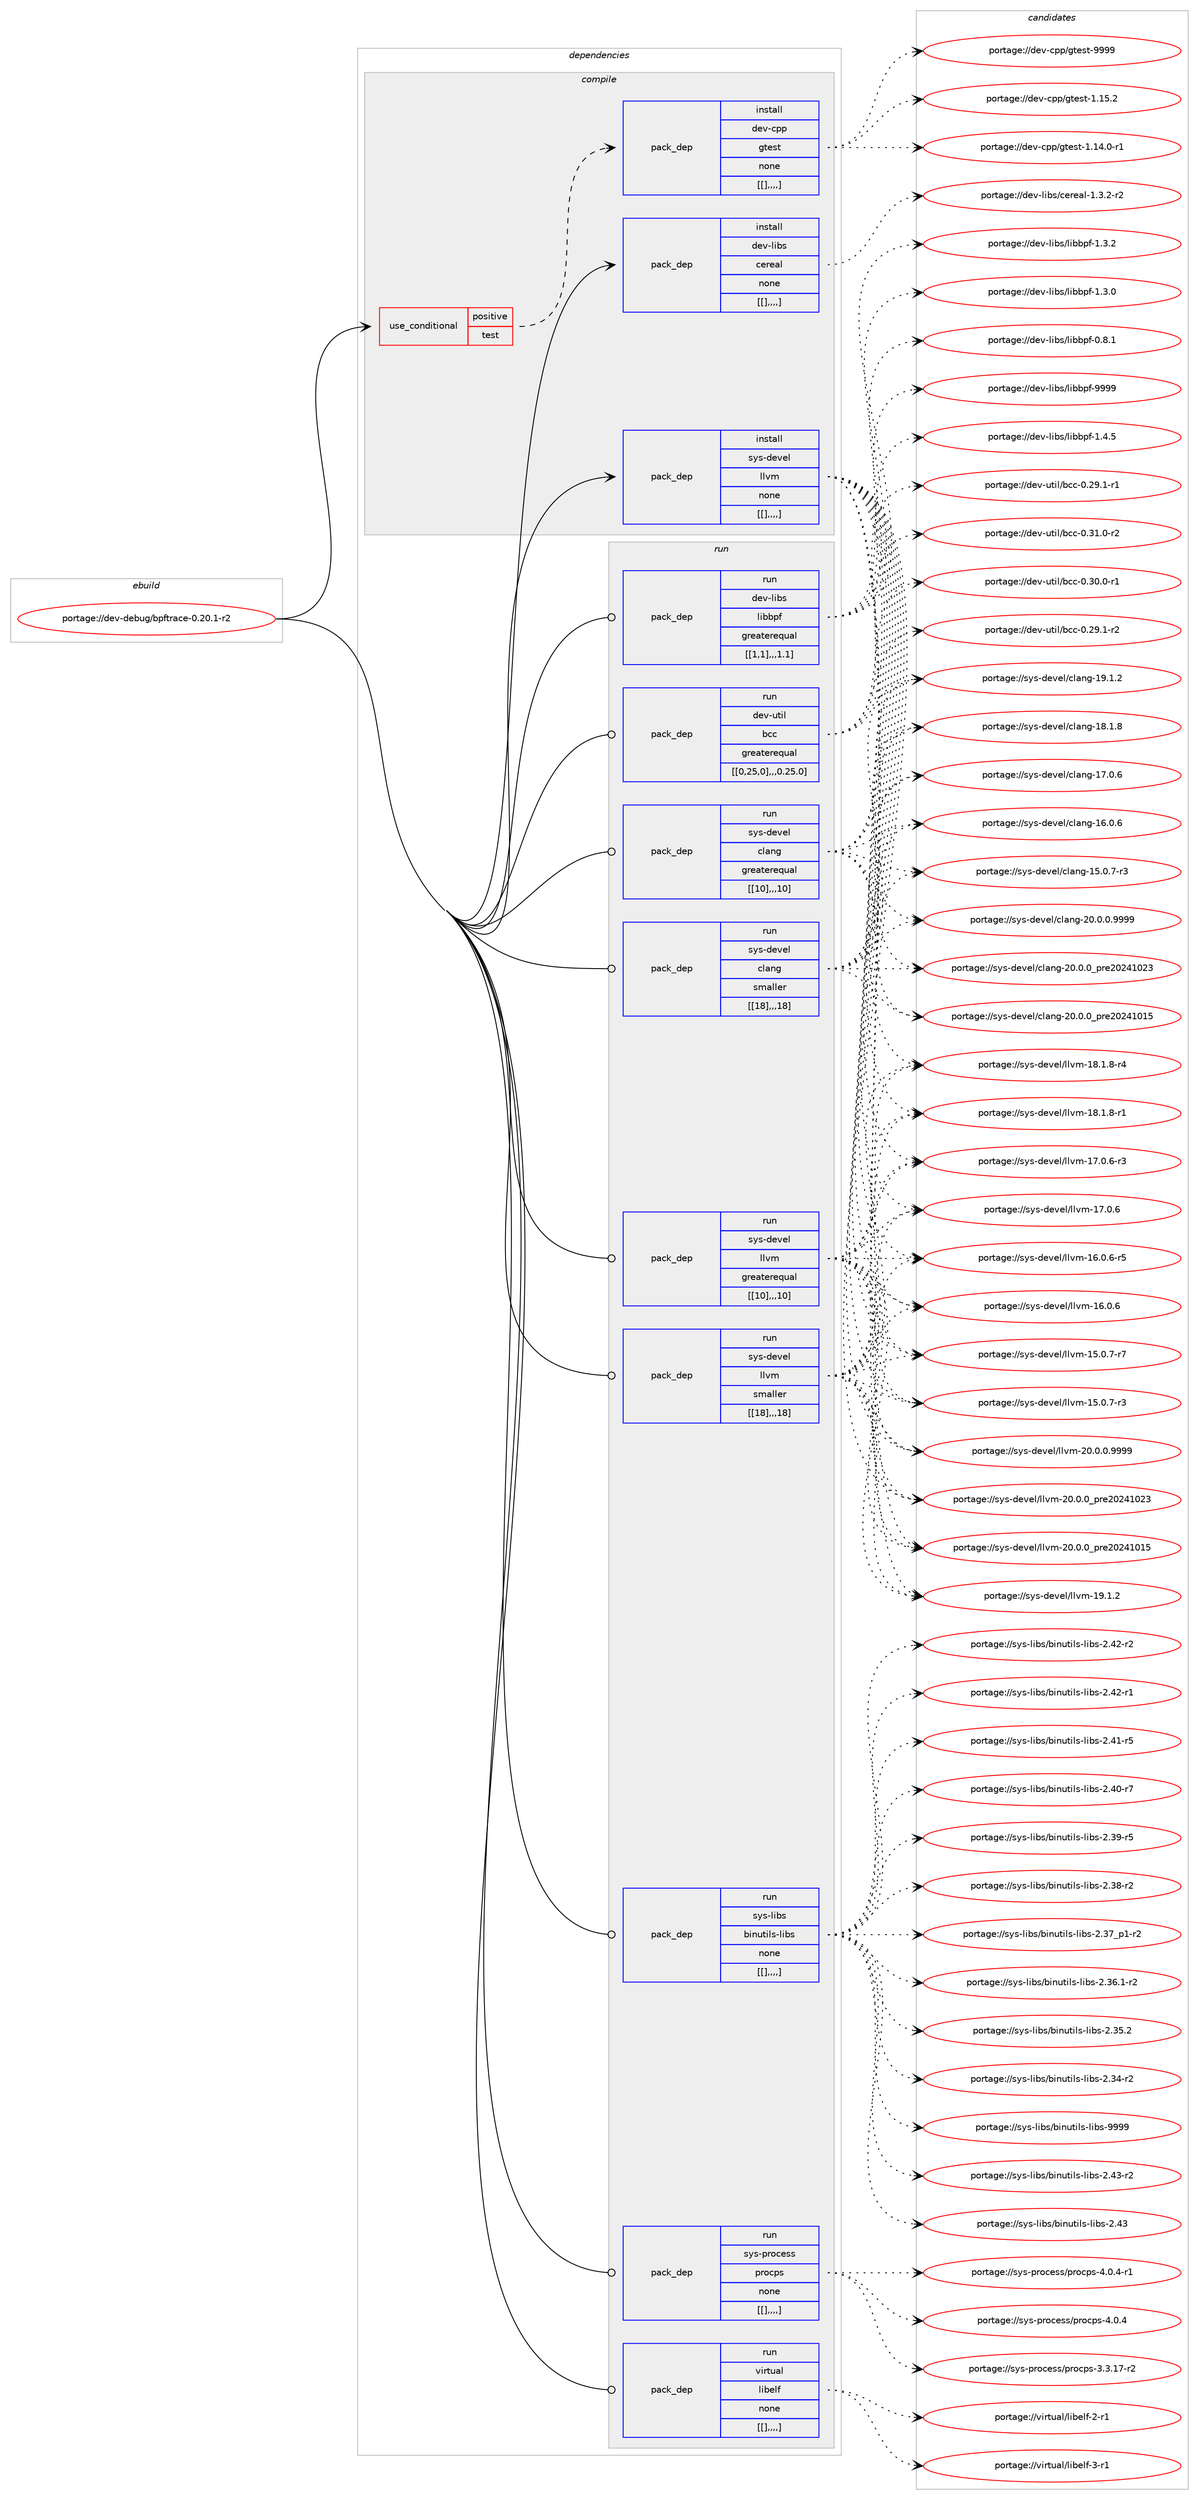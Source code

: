 digraph prolog {

# *************
# Graph options
# *************

newrank=true;
concentrate=true;
compound=true;
graph [rankdir=LR,fontname=Helvetica,fontsize=10,ranksep=1.5];#, ranksep=2.5, nodesep=0.2];
edge  [arrowhead=vee];
node  [fontname=Helvetica,fontsize=10];

# **********
# The ebuild
# **********

subgraph cluster_leftcol {
color=gray;
label=<<i>ebuild</i>>;
id [label="portage://dev-debug/bpftrace-0.20.1-r2", color=red, width=4, href="../dev-debug/bpftrace-0.20.1-r2.svg"];
}

# ****************
# The dependencies
# ****************

subgraph cluster_midcol {
color=gray;
label=<<i>dependencies</i>>;
subgraph cluster_compile {
fillcolor="#eeeeee";
style=filled;
label=<<i>compile</i>>;
subgraph cond20121 {
dependency73992 [label=<<TABLE BORDER="0" CELLBORDER="1" CELLSPACING="0" CELLPADDING="4"><TR><TD ROWSPAN="3" CELLPADDING="10">use_conditional</TD></TR><TR><TD>positive</TD></TR><TR><TD>test</TD></TR></TABLE>>, shape=none, color=red];
subgraph pack52852 {
dependency74008 [label=<<TABLE BORDER="0" CELLBORDER="1" CELLSPACING="0" CELLPADDING="4" WIDTH="220"><TR><TD ROWSPAN="6" CELLPADDING="30">pack_dep</TD></TR><TR><TD WIDTH="110">install</TD></TR><TR><TD>dev-cpp</TD></TR><TR><TD>gtest</TD></TR><TR><TD>none</TD></TR><TR><TD>[[],,,,]</TD></TR></TABLE>>, shape=none, color=blue];
}
dependency73992:e -> dependency74008:w [weight=20,style="dashed",arrowhead="vee"];
}
id:e -> dependency73992:w [weight=20,style="solid",arrowhead="vee"];
subgraph pack52876 {
dependency74030 [label=<<TABLE BORDER="0" CELLBORDER="1" CELLSPACING="0" CELLPADDING="4" WIDTH="220"><TR><TD ROWSPAN="6" CELLPADDING="30">pack_dep</TD></TR><TR><TD WIDTH="110">install</TD></TR><TR><TD>dev-libs</TD></TR><TR><TD>cereal</TD></TR><TR><TD>none</TD></TR><TR><TD>[[],,,,]</TD></TR></TABLE>>, shape=none, color=blue];
}
id:e -> dependency74030:w [weight=20,style="solid",arrowhead="vee"];
subgraph pack52931 {
dependency74123 [label=<<TABLE BORDER="0" CELLBORDER="1" CELLSPACING="0" CELLPADDING="4" WIDTH="220"><TR><TD ROWSPAN="6" CELLPADDING="30">pack_dep</TD></TR><TR><TD WIDTH="110">install</TD></TR><TR><TD>sys-devel</TD></TR><TR><TD>llvm</TD></TR><TR><TD>none</TD></TR><TR><TD>[[],,,,]</TD></TR></TABLE>>, shape=none, color=blue];
}
id:e -> dependency74123:w [weight=20,style="solid",arrowhead="vee"];
}
subgraph cluster_compileandrun {
fillcolor="#eeeeee";
style=filled;
label=<<i>compile and run</i>>;
}
subgraph cluster_run {
fillcolor="#eeeeee";
style=filled;
label=<<i>run</i>>;
subgraph pack52945 {
dependency74144 [label=<<TABLE BORDER="0" CELLBORDER="1" CELLSPACING="0" CELLPADDING="4" WIDTH="220"><TR><TD ROWSPAN="6" CELLPADDING="30">pack_dep</TD></TR><TR><TD WIDTH="110">run</TD></TR><TR><TD>dev-libs</TD></TR><TR><TD>libbpf</TD></TR><TR><TD>greaterequal</TD></TR><TR><TD>[[1,1],,,1.1]</TD></TR></TABLE>>, shape=none, color=blue];
}
id:e -> dependency74144:w [weight=20,style="solid",arrowhead="odot"];
subgraph pack52956 {
dependency74218 [label=<<TABLE BORDER="0" CELLBORDER="1" CELLSPACING="0" CELLPADDING="4" WIDTH="220"><TR><TD ROWSPAN="6" CELLPADDING="30">pack_dep</TD></TR><TR><TD WIDTH="110">run</TD></TR><TR><TD>dev-util</TD></TR><TR><TD>bcc</TD></TR><TR><TD>greaterequal</TD></TR><TR><TD>[[0,25,0],,,0.25.0]</TD></TR></TABLE>>, shape=none, color=blue];
}
id:e -> dependency74218:w [weight=20,style="solid",arrowhead="odot"];
subgraph pack53002 {
dependency74238 [label=<<TABLE BORDER="0" CELLBORDER="1" CELLSPACING="0" CELLPADDING="4" WIDTH="220"><TR><TD ROWSPAN="6" CELLPADDING="30">pack_dep</TD></TR><TR><TD WIDTH="110">run</TD></TR><TR><TD>sys-devel</TD></TR><TR><TD>clang</TD></TR><TR><TD>greaterequal</TD></TR><TR><TD>[[10],,,10]</TD></TR></TABLE>>, shape=none, color=blue];
}
id:e -> dependency74238:w [weight=20,style="solid",arrowhead="odot"];
subgraph pack53045 {
dependency74286 [label=<<TABLE BORDER="0" CELLBORDER="1" CELLSPACING="0" CELLPADDING="4" WIDTH="220"><TR><TD ROWSPAN="6" CELLPADDING="30">pack_dep</TD></TR><TR><TD WIDTH="110">run</TD></TR><TR><TD>sys-devel</TD></TR><TR><TD>clang</TD></TR><TR><TD>smaller</TD></TR><TR><TD>[[18],,,18]</TD></TR></TABLE>>, shape=none, color=blue];
}
id:e -> dependency74286:w [weight=20,style="solid",arrowhead="odot"];
subgraph pack53056 {
dependency74316 [label=<<TABLE BORDER="0" CELLBORDER="1" CELLSPACING="0" CELLPADDING="4" WIDTH="220"><TR><TD ROWSPAN="6" CELLPADDING="30">pack_dep</TD></TR><TR><TD WIDTH="110">run</TD></TR><TR><TD>sys-devel</TD></TR><TR><TD>llvm</TD></TR><TR><TD>greaterequal</TD></TR><TR><TD>[[10],,,10]</TD></TR></TABLE>>, shape=none, color=blue];
}
id:e -> dependency74316:w [weight=20,style="solid",arrowhead="odot"];
subgraph pack53079 {
dependency74357 [label=<<TABLE BORDER="0" CELLBORDER="1" CELLSPACING="0" CELLPADDING="4" WIDTH="220"><TR><TD ROWSPAN="6" CELLPADDING="30">pack_dep</TD></TR><TR><TD WIDTH="110">run</TD></TR><TR><TD>sys-devel</TD></TR><TR><TD>llvm</TD></TR><TR><TD>smaller</TD></TR><TR><TD>[[18],,,18]</TD></TR></TABLE>>, shape=none, color=blue];
}
id:e -> dependency74357:w [weight=20,style="solid",arrowhead="odot"];
subgraph pack53101 {
dependency74364 [label=<<TABLE BORDER="0" CELLBORDER="1" CELLSPACING="0" CELLPADDING="4" WIDTH="220"><TR><TD ROWSPAN="6" CELLPADDING="30">pack_dep</TD></TR><TR><TD WIDTH="110">run</TD></TR><TR><TD>sys-libs</TD></TR><TR><TD>binutils-libs</TD></TR><TR><TD>none</TD></TR><TR><TD>[[],,,,]</TD></TR></TABLE>>, shape=none, color=blue];
}
id:e -> dependency74364:w [weight=20,style="solid",arrowhead="odot"];
subgraph pack53103 {
dependency74402 [label=<<TABLE BORDER="0" CELLBORDER="1" CELLSPACING="0" CELLPADDING="4" WIDTH="220"><TR><TD ROWSPAN="6" CELLPADDING="30">pack_dep</TD></TR><TR><TD WIDTH="110">run</TD></TR><TR><TD>sys-process</TD></TR><TR><TD>procps</TD></TR><TR><TD>none</TD></TR><TR><TD>[[],,,,]</TD></TR></TABLE>>, shape=none, color=blue];
}
id:e -> dependency74402:w [weight=20,style="solid",arrowhead="odot"];
subgraph pack53135 {
dependency74475 [label=<<TABLE BORDER="0" CELLBORDER="1" CELLSPACING="0" CELLPADDING="4" WIDTH="220"><TR><TD ROWSPAN="6" CELLPADDING="30">pack_dep</TD></TR><TR><TD WIDTH="110">run</TD></TR><TR><TD>virtual</TD></TR><TR><TD>libelf</TD></TR><TR><TD>none</TD></TR><TR><TD>[[],,,,]</TD></TR></TABLE>>, shape=none, color=blue];
}
id:e -> dependency74475:w [weight=20,style="solid",arrowhead="odot"];
}
}

# **************
# The candidates
# **************

subgraph cluster_choices {
rank=same;
color=gray;
label=<<i>candidates</i>>;

subgraph choice52036 {
color=black;
nodesep=1;
choice1001011184599112112471031161011151164557575757 [label="portage://dev-cpp/gtest-9999", color=red, width=4,href="../dev-cpp/gtest-9999.svg"];
choice10010111845991121124710311610111511645494649534650 [label="portage://dev-cpp/gtest-1.15.2", color=red, width=4,href="../dev-cpp/gtest-1.15.2.svg"];
choice100101118459911211247103116101115116454946495246484511449 [label="portage://dev-cpp/gtest-1.14.0-r1", color=red, width=4,href="../dev-cpp/gtest-1.14.0-r1.svg"];
dependency74008:e -> choice1001011184599112112471031161011151164557575757:w [style=dotted,weight="100"];
dependency74008:e -> choice10010111845991121124710311610111511645494649534650:w [style=dotted,weight="100"];
dependency74008:e -> choice100101118459911211247103116101115116454946495246484511449:w [style=dotted,weight="100"];
}
subgraph choice52050 {
color=black;
nodesep=1;
choice10010111845108105981154799101114101971084549465146504511450 [label="portage://dev-libs/cereal-1.3.2-r2", color=red, width=4,href="../dev-libs/cereal-1.3.2-r2.svg"];
dependency74030:e -> choice10010111845108105981154799101114101971084549465146504511450:w [style=dotted,weight="100"];
}
subgraph choice52069 {
color=black;
nodesep=1;
choice1151211154510010111810110847108108118109455048464846484657575757 [label="portage://sys-devel/llvm-20.0.0.9999", color=red, width=4,href="../sys-devel/llvm-20.0.0.9999.svg"];
choice115121115451001011181011084710810811810945504846484648951121141015048505249485051 [label="portage://sys-devel/llvm-20.0.0_pre20241023", color=red, width=4,href="../sys-devel/llvm-20.0.0_pre20241023.svg"];
choice115121115451001011181011084710810811810945504846484648951121141015048505249484953 [label="portage://sys-devel/llvm-20.0.0_pre20241015", color=red, width=4,href="../sys-devel/llvm-20.0.0_pre20241015.svg"];
choice115121115451001011181011084710810811810945495746494650 [label="portage://sys-devel/llvm-19.1.2", color=red, width=4,href="../sys-devel/llvm-19.1.2.svg"];
choice1151211154510010111810110847108108118109454956464946564511452 [label="portage://sys-devel/llvm-18.1.8-r4", color=red, width=4,href="../sys-devel/llvm-18.1.8-r4.svg"];
choice1151211154510010111810110847108108118109454956464946564511449 [label="portage://sys-devel/llvm-18.1.8-r1", color=red, width=4,href="../sys-devel/llvm-18.1.8-r1.svg"];
choice1151211154510010111810110847108108118109454955464846544511451 [label="portage://sys-devel/llvm-17.0.6-r3", color=red, width=4,href="../sys-devel/llvm-17.0.6-r3.svg"];
choice115121115451001011181011084710810811810945495546484654 [label="portage://sys-devel/llvm-17.0.6", color=red, width=4,href="../sys-devel/llvm-17.0.6.svg"];
choice1151211154510010111810110847108108118109454954464846544511453 [label="portage://sys-devel/llvm-16.0.6-r5", color=red, width=4,href="../sys-devel/llvm-16.0.6-r5.svg"];
choice115121115451001011181011084710810811810945495446484654 [label="portage://sys-devel/llvm-16.0.6", color=red, width=4,href="../sys-devel/llvm-16.0.6.svg"];
choice1151211154510010111810110847108108118109454953464846554511455 [label="portage://sys-devel/llvm-15.0.7-r7", color=red, width=4,href="../sys-devel/llvm-15.0.7-r7.svg"];
choice1151211154510010111810110847108108118109454953464846554511451 [label="portage://sys-devel/llvm-15.0.7-r3", color=red, width=4,href="../sys-devel/llvm-15.0.7-r3.svg"];
dependency74123:e -> choice1151211154510010111810110847108108118109455048464846484657575757:w [style=dotted,weight="100"];
dependency74123:e -> choice115121115451001011181011084710810811810945504846484648951121141015048505249485051:w [style=dotted,weight="100"];
dependency74123:e -> choice115121115451001011181011084710810811810945504846484648951121141015048505249484953:w [style=dotted,weight="100"];
dependency74123:e -> choice115121115451001011181011084710810811810945495746494650:w [style=dotted,weight="100"];
dependency74123:e -> choice1151211154510010111810110847108108118109454956464946564511452:w [style=dotted,weight="100"];
dependency74123:e -> choice1151211154510010111810110847108108118109454956464946564511449:w [style=dotted,weight="100"];
dependency74123:e -> choice1151211154510010111810110847108108118109454955464846544511451:w [style=dotted,weight="100"];
dependency74123:e -> choice115121115451001011181011084710810811810945495546484654:w [style=dotted,weight="100"];
dependency74123:e -> choice1151211154510010111810110847108108118109454954464846544511453:w [style=dotted,weight="100"];
dependency74123:e -> choice115121115451001011181011084710810811810945495446484654:w [style=dotted,weight="100"];
dependency74123:e -> choice1151211154510010111810110847108108118109454953464846554511455:w [style=dotted,weight="100"];
dependency74123:e -> choice1151211154510010111810110847108108118109454953464846554511451:w [style=dotted,weight="100"];
}
subgraph choice52079 {
color=black;
nodesep=1;
choice10010111845108105981154710810598981121024557575757 [label="portage://dev-libs/libbpf-9999", color=red, width=4,href="../dev-libs/libbpf-9999.svg"];
choice1001011184510810598115471081059898112102454946524653 [label="portage://dev-libs/libbpf-1.4.5", color=red, width=4,href="../dev-libs/libbpf-1.4.5.svg"];
choice1001011184510810598115471081059898112102454946514650 [label="portage://dev-libs/libbpf-1.3.2", color=red, width=4,href="../dev-libs/libbpf-1.3.2.svg"];
choice1001011184510810598115471081059898112102454946514648 [label="portage://dev-libs/libbpf-1.3.0", color=red, width=4,href="../dev-libs/libbpf-1.3.0.svg"];
choice1001011184510810598115471081059898112102454846564649 [label="portage://dev-libs/libbpf-0.8.1", color=red, width=4,href="../dev-libs/libbpf-0.8.1.svg"];
dependency74144:e -> choice10010111845108105981154710810598981121024557575757:w [style=dotted,weight="100"];
dependency74144:e -> choice1001011184510810598115471081059898112102454946524653:w [style=dotted,weight="100"];
dependency74144:e -> choice1001011184510810598115471081059898112102454946514650:w [style=dotted,weight="100"];
dependency74144:e -> choice1001011184510810598115471081059898112102454946514648:w [style=dotted,weight="100"];
dependency74144:e -> choice1001011184510810598115471081059898112102454846564649:w [style=dotted,weight="100"];
}
subgraph choice52089 {
color=black;
nodesep=1;
choice1001011184511711610510847989999454846514946484511450 [label="portage://dev-util/bcc-0.31.0-r2", color=red, width=4,href="../dev-util/bcc-0.31.0-r2.svg"];
choice1001011184511711610510847989999454846514846484511449 [label="portage://dev-util/bcc-0.30.0-r1", color=red, width=4,href="../dev-util/bcc-0.30.0-r1.svg"];
choice1001011184511711610510847989999454846505746494511450 [label="portage://dev-util/bcc-0.29.1-r2", color=red, width=4,href="../dev-util/bcc-0.29.1-r2.svg"];
choice1001011184511711610510847989999454846505746494511449 [label="portage://dev-util/bcc-0.29.1-r1", color=red, width=4,href="../dev-util/bcc-0.29.1-r1.svg"];
dependency74218:e -> choice1001011184511711610510847989999454846514946484511450:w [style=dotted,weight="100"];
dependency74218:e -> choice1001011184511711610510847989999454846514846484511449:w [style=dotted,weight="100"];
dependency74218:e -> choice1001011184511711610510847989999454846505746494511450:w [style=dotted,weight="100"];
dependency74218:e -> choice1001011184511711610510847989999454846505746494511449:w [style=dotted,weight="100"];
}
subgraph choice52100 {
color=black;
nodesep=1;
choice11512111545100101118101108479910897110103455048464846484657575757 [label="portage://sys-devel/clang-20.0.0.9999", color=red, width=4,href="../sys-devel/clang-20.0.0.9999.svg"];
choice1151211154510010111810110847991089711010345504846484648951121141015048505249485051 [label="portage://sys-devel/clang-20.0.0_pre20241023", color=red, width=4,href="../sys-devel/clang-20.0.0_pre20241023.svg"];
choice1151211154510010111810110847991089711010345504846484648951121141015048505249484953 [label="portage://sys-devel/clang-20.0.0_pre20241015", color=red, width=4,href="../sys-devel/clang-20.0.0_pre20241015.svg"];
choice1151211154510010111810110847991089711010345495746494650 [label="portage://sys-devel/clang-19.1.2", color=red, width=4,href="../sys-devel/clang-19.1.2.svg"];
choice1151211154510010111810110847991089711010345495646494656 [label="portage://sys-devel/clang-18.1.8", color=red, width=4,href="../sys-devel/clang-18.1.8.svg"];
choice1151211154510010111810110847991089711010345495546484654 [label="portage://sys-devel/clang-17.0.6", color=red, width=4,href="../sys-devel/clang-17.0.6.svg"];
choice1151211154510010111810110847991089711010345495446484654 [label="portage://sys-devel/clang-16.0.6", color=red, width=4,href="../sys-devel/clang-16.0.6.svg"];
choice11512111545100101118101108479910897110103454953464846554511451 [label="portage://sys-devel/clang-15.0.7-r3", color=red, width=4,href="../sys-devel/clang-15.0.7-r3.svg"];
dependency74238:e -> choice11512111545100101118101108479910897110103455048464846484657575757:w [style=dotted,weight="100"];
dependency74238:e -> choice1151211154510010111810110847991089711010345504846484648951121141015048505249485051:w [style=dotted,weight="100"];
dependency74238:e -> choice1151211154510010111810110847991089711010345504846484648951121141015048505249484953:w [style=dotted,weight="100"];
dependency74238:e -> choice1151211154510010111810110847991089711010345495746494650:w [style=dotted,weight="100"];
dependency74238:e -> choice1151211154510010111810110847991089711010345495646494656:w [style=dotted,weight="100"];
dependency74238:e -> choice1151211154510010111810110847991089711010345495546484654:w [style=dotted,weight="100"];
dependency74238:e -> choice1151211154510010111810110847991089711010345495446484654:w [style=dotted,weight="100"];
dependency74238:e -> choice11512111545100101118101108479910897110103454953464846554511451:w [style=dotted,weight="100"];
}
subgraph choice52110 {
color=black;
nodesep=1;
choice11512111545100101118101108479910897110103455048464846484657575757 [label="portage://sys-devel/clang-20.0.0.9999", color=red, width=4,href="../sys-devel/clang-20.0.0.9999.svg"];
choice1151211154510010111810110847991089711010345504846484648951121141015048505249485051 [label="portage://sys-devel/clang-20.0.0_pre20241023", color=red, width=4,href="../sys-devel/clang-20.0.0_pre20241023.svg"];
choice1151211154510010111810110847991089711010345504846484648951121141015048505249484953 [label="portage://sys-devel/clang-20.0.0_pre20241015", color=red, width=4,href="../sys-devel/clang-20.0.0_pre20241015.svg"];
choice1151211154510010111810110847991089711010345495746494650 [label="portage://sys-devel/clang-19.1.2", color=red, width=4,href="../sys-devel/clang-19.1.2.svg"];
choice1151211154510010111810110847991089711010345495646494656 [label="portage://sys-devel/clang-18.1.8", color=red, width=4,href="../sys-devel/clang-18.1.8.svg"];
choice1151211154510010111810110847991089711010345495546484654 [label="portage://sys-devel/clang-17.0.6", color=red, width=4,href="../sys-devel/clang-17.0.6.svg"];
choice1151211154510010111810110847991089711010345495446484654 [label="portage://sys-devel/clang-16.0.6", color=red, width=4,href="../sys-devel/clang-16.0.6.svg"];
choice11512111545100101118101108479910897110103454953464846554511451 [label="portage://sys-devel/clang-15.0.7-r3", color=red, width=4,href="../sys-devel/clang-15.0.7-r3.svg"];
dependency74286:e -> choice11512111545100101118101108479910897110103455048464846484657575757:w [style=dotted,weight="100"];
dependency74286:e -> choice1151211154510010111810110847991089711010345504846484648951121141015048505249485051:w [style=dotted,weight="100"];
dependency74286:e -> choice1151211154510010111810110847991089711010345504846484648951121141015048505249484953:w [style=dotted,weight="100"];
dependency74286:e -> choice1151211154510010111810110847991089711010345495746494650:w [style=dotted,weight="100"];
dependency74286:e -> choice1151211154510010111810110847991089711010345495646494656:w [style=dotted,weight="100"];
dependency74286:e -> choice1151211154510010111810110847991089711010345495546484654:w [style=dotted,weight="100"];
dependency74286:e -> choice1151211154510010111810110847991089711010345495446484654:w [style=dotted,weight="100"];
dependency74286:e -> choice11512111545100101118101108479910897110103454953464846554511451:w [style=dotted,weight="100"];
}
subgraph choice52114 {
color=black;
nodesep=1;
choice1151211154510010111810110847108108118109455048464846484657575757 [label="portage://sys-devel/llvm-20.0.0.9999", color=red, width=4,href="../sys-devel/llvm-20.0.0.9999.svg"];
choice115121115451001011181011084710810811810945504846484648951121141015048505249485051 [label="portage://sys-devel/llvm-20.0.0_pre20241023", color=red, width=4,href="../sys-devel/llvm-20.0.0_pre20241023.svg"];
choice115121115451001011181011084710810811810945504846484648951121141015048505249484953 [label="portage://sys-devel/llvm-20.0.0_pre20241015", color=red, width=4,href="../sys-devel/llvm-20.0.0_pre20241015.svg"];
choice115121115451001011181011084710810811810945495746494650 [label="portage://sys-devel/llvm-19.1.2", color=red, width=4,href="../sys-devel/llvm-19.1.2.svg"];
choice1151211154510010111810110847108108118109454956464946564511452 [label="portage://sys-devel/llvm-18.1.8-r4", color=red, width=4,href="../sys-devel/llvm-18.1.8-r4.svg"];
choice1151211154510010111810110847108108118109454956464946564511449 [label="portage://sys-devel/llvm-18.1.8-r1", color=red, width=4,href="../sys-devel/llvm-18.1.8-r1.svg"];
choice1151211154510010111810110847108108118109454955464846544511451 [label="portage://sys-devel/llvm-17.0.6-r3", color=red, width=4,href="../sys-devel/llvm-17.0.6-r3.svg"];
choice115121115451001011181011084710810811810945495546484654 [label="portage://sys-devel/llvm-17.0.6", color=red, width=4,href="../sys-devel/llvm-17.0.6.svg"];
choice1151211154510010111810110847108108118109454954464846544511453 [label="portage://sys-devel/llvm-16.0.6-r5", color=red, width=4,href="../sys-devel/llvm-16.0.6-r5.svg"];
choice115121115451001011181011084710810811810945495446484654 [label="portage://sys-devel/llvm-16.0.6", color=red, width=4,href="../sys-devel/llvm-16.0.6.svg"];
choice1151211154510010111810110847108108118109454953464846554511455 [label="portage://sys-devel/llvm-15.0.7-r7", color=red, width=4,href="../sys-devel/llvm-15.0.7-r7.svg"];
choice1151211154510010111810110847108108118109454953464846554511451 [label="portage://sys-devel/llvm-15.0.7-r3", color=red, width=4,href="../sys-devel/llvm-15.0.7-r3.svg"];
dependency74316:e -> choice1151211154510010111810110847108108118109455048464846484657575757:w [style=dotted,weight="100"];
dependency74316:e -> choice115121115451001011181011084710810811810945504846484648951121141015048505249485051:w [style=dotted,weight="100"];
dependency74316:e -> choice115121115451001011181011084710810811810945504846484648951121141015048505249484953:w [style=dotted,weight="100"];
dependency74316:e -> choice115121115451001011181011084710810811810945495746494650:w [style=dotted,weight="100"];
dependency74316:e -> choice1151211154510010111810110847108108118109454956464946564511452:w [style=dotted,weight="100"];
dependency74316:e -> choice1151211154510010111810110847108108118109454956464946564511449:w [style=dotted,weight="100"];
dependency74316:e -> choice1151211154510010111810110847108108118109454955464846544511451:w [style=dotted,weight="100"];
dependency74316:e -> choice115121115451001011181011084710810811810945495546484654:w [style=dotted,weight="100"];
dependency74316:e -> choice1151211154510010111810110847108108118109454954464846544511453:w [style=dotted,weight="100"];
dependency74316:e -> choice115121115451001011181011084710810811810945495446484654:w [style=dotted,weight="100"];
dependency74316:e -> choice1151211154510010111810110847108108118109454953464846554511455:w [style=dotted,weight="100"];
dependency74316:e -> choice1151211154510010111810110847108108118109454953464846554511451:w [style=dotted,weight="100"];
}
subgraph choice52120 {
color=black;
nodesep=1;
choice1151211154510010111810110847108108118109455048464846484657575757 [label="portage://sys-devel/llvm-20.0.0.9999", color=red, width=4,href="../sys-devel/llvm-20.0.0.9999.svg"];
choice115121115451001011181011084710810811810945504846484648951121141015048505249485051 [label="portage://sys-devel/llvm-20.0.0_pre20241023", color=red, width=4,href="../sys-devel/llvm-20.0.0_pre20241023.svg"];
choice115121115451001011181011084710810811810945504846484648951121141015048505249484953 [label="portage://sys-devel/llvm-20.0.0_pre20241015", color=red, width=4,href="../sys-devel/llvm-20.0.0_pre20241015.svg"];
choice115121115451001011181011084710810811810945495746494650 [label="portage://sys-devel/llvm-19.1.2", color=red, width=4,href="../sys-devel/llvm-19.1.2.svg"];
choice1151211154510010111810110847108108118109454956464946564511452 [label="portage://sys-devel/llvm-18.1.8-r4", color=red, width=4,href="../sys-devel/llvm-18.1.8-r4.svg"];
choice1151211154510010111810110847108108118109454956464946564511449 [label="portage://sys-devel/llvm-18.1.8-r1", color=red, width=4,href="../sys-devel/llvm-18.1.8-r1.svg"];
choice1151211154510010111810110847108108118109454955464846544511451 [label="portage://sys-devel/llvm-17.0.6-r3", color=red, width=4,href="../sys-devel/llvm-17.0.6-r3.svg"];
choice115121115451001011181011084710810811810945495546484654 [label="portage://sys-devel/llvm-17.0.6", color=red, width=4,href="../sys-devel/llvm-17.0.6.svg"];
choice1151211154510010111810110847108108118109454954464846544511453 [label="portage://sys-devel/llvm-16.0.6-r5", color=red, width=4,href="../sys-devel/llvm-16.0.6-r5.svg"];
choice115121115451001011181011084710810811810945495446484654 [label="portage://sys-devel/llvm-16.0.6", color=red, width=4,href="../sys-devel/llvm-16.0.6.svg"];
choice1151211154510010111810110847108108118109454953464846554511455 [label="portage://sys-devel/llvm-15.0.7-r7", color=red, width=4,href="../sys-devel/llvm-15.0.7-r7.svg"];
choice1151211154510010111810110847108108118109454953464846554511451 [label="portage://sys-devel/llvm-15.0.7-r3", color=red, width=4,href="../sys-devel/llvm-15.0.7-r3.svg"];
dependency74357:e -> choice1151211154510010111810110847108108118109455048464846484657575757:w [style=dotted,weight="100"];
dependency74357:e -> choice115121115451001011181011084710810811810945504846484648951121141015048505249485051:w [style=dotted,weight="100"];
dependency74357:e -> choice115121115451001011181011084710810811810945504846484648951121141015048505249484953:w [style=dotted,weight="100"];
dependency74357:e -> choice115121115451001011181011084710810811810945495746494650:w [style=dotted,weight="100"];
dependency74357:e -> choice1151211154510010111810110847108108118109454956464946564511452:w [style=dotted,weight="100"];
dependency74357:e -> choice1151211154510010111810110847108108118109454956464946564511449:w [style=dotted,weight="100"];
dependency74357:e -> choice1151211154510010111810110847108108118109454955464846544511451:w [style=dotted,weight="100"];
dependency74357:e -> choice115121115451001011181011084710810811810945495546484654:w [style=dotted,weight="100"];
dependency74357:e -> choice1151211154510010111810110847108108118109454954464846544511453:w [style=dotted,weight="100"];
dependency74357:e -> choice115121115451001011181011084710810811810945495446484654:w [style=dotted,weight="100"];
dependency74357:e -> choice1151211154510010111810110847108108118109454953464846554511455:w [style=dotted,weight="100"];
dependency74357:e -> choice1151211154510010111810110847108108118109454953464846554511451:w [style=dotted,weight="100"];
}
subgraph choice52139 {
color=black;
nodesep=1;
choice1151211154510810598115479810511011711610510811545108105981154557575757 [label="portage://sys-libs/binutils-libs-9999", color=red, width=4,href="../sys-libs/binutils-libs-9999.svg"];
choice11512111545108105981154798105110117116105108115451081059811545504652514511450 [label="portage://sys-libs/binutils-libs-2.43-r2", color=red, width=4,href="../sys-libs/binutils-libs-2.43-r2.svg"];
choice1151211154510810598115479810511011711610510811545108105981154550465251 [label="portage://sys-libs/binutils-libs-2.43", color=red, width=4,href="../sys-libs/binutils-libs-2.43.svg"];
choice11512111545108105981154798105110117116105108115451081059811545504652504511450 [label="portage://sys-libs/binutils-libs-2.42-r2", color=red, width=4,href="../sys-libs/binutils-libs-2.42-r2.svg"];
choice11512111545108105981154798105110117116105108115451081059811545504652504511449 [label="portage://sys-libs/binutils-libs-2.42-r1", color=red, width=4,href="../sys-libs/binutils-libs-2.42-r1.svg"];
choice11512111545108105981154798105110117116105108115451081059811545504652494511453 [label="portage://sys-libs/binutils-libs-2.41-r5", color=red, width=4,href="../sys-libs/binutils-libs-2.41-r5.svg"];
choice11512111545108105981154798105110117116105108115451081059811545504652484511455 [label="portage://sys-libs/binutils-libs-2.40-r7", color=red, width=4,href="../sys-libs/binutils-libs-2.40-r7.svg"];
choice11512111545108105981154798105110117116105108115451081059811545504651574511453 [label="portage://sys-libs/binutils-libs-2.39-r5", color=red, width=4,href="../sys-libs/binutils-libs-2.39-r5.svg"];
choice11512111545108105981154798105110117116105108115451081059811545504651564511450 [label="portage://sys-libs/binutils-libs-2.38-r2", color=red, width=4,href="../sys-libs/binutils-libs-2.38-r2.svg"];
choice115121115451081059811547981051101171161051081154510810598115455046515595112494511450 [label="portage://sys-libs/binutils-libs-2.37_p1-r2", color=red, width=4,href="../sys-libs/binutils-libs-2.37_p1-r2.svg"];
choice115121115451081059811547981051101171161051081154510810598115455046515446494511450 [label="portage://sys-libs/binutils-libs-2.36.1-r2", color=red, width=4,href="../sys-libs/binutils-libs-2.36.1-r2.svg"];
choice11512111545108105981154798105110117116105108115451081059811545504651534650 [label="portage://sys-libs/binutils-libs-2.35.2", color=red, width=4,href="../sys-libs/binutils-libs-2.35.2.svg"];
choice11512111545108105981154798105110117116105108115451081059811545504651524511450 [label="portage://sys-libs/binutils-libs-2.34-r2", color=red, width=4,href="../sys-libs/binutils-libs-2.34-r2.svg"];
dependency74364:e -> choice1151211154510810598115479810511011711610510811545108105981154557575757:w [style=dotted,weight="100"];
dependency74364:e -> choice11512111545108105981154798105110117116105108115451081059811545504652514511450:w [style=dotted,weight="100"];
dependency74364:e -> choice1151211154510810598115479810511011711610510811545108105981154550465251:w [style=dotted,weight="100"];
dependency74364:e -> choice11512111545108105981154798105110117116105108115451081059811545504652504511450:w [style=dotted,weight="100"];
dependency74364:e -> choice11512111545108105981154798105110117116105108115451081059811545504652504511449:w [style=dotted,weight="100"];
dependency74364:e -> choice11512111545108105981154798105110117116105108115451081059811545504652494511453:w [style=dotted,weight="100"];
dependency74364:e -> choice11512111545108105981154798105110117116105108115451081059811545504652484511455:w [style=dotted,weight="100"];
dependency74364:e -> choice11512111545108105981154798105110117116105108115451081059811545504651574511453:w [style=dotted,weight="100"];
dependency74364:e -> choice11512111545108105981154798105110117116105108115451081059811545504651564511450:w [style=dotted,weight="100"];
dependency74364:e -> choice115121115451081059811547981051101171161051081154510810598115455046515595112494511450:w [style=dotted,weight="100"];
dependency74364:e -> choice115121115451081059811547981051101171161051081154510810598115455046515446494511450:w [style=dotted,weight="100"];
dependency74364:e -> choice11512111545108105981154798105110117116105108115451081059811545504651534650:w [style=dotted,weight="100"];
dependency74364:e -> choice11512111545108105981154798105110117116105108115451081059811545504651524511450:w [style=dotted,weight="100"];
}
subgraph choice52145 {
color=black;
nodesep=1;
choice115121115451121141119910111511547112114111991121154552464846524511449 [label="portage://sys-process/procps-4.0.4-r1", color=red, width=4,href="../sys-process/procps-4.0.4-r1.svg"];
choice11512111545112114111991011151154711211411199112115455246484652 [label="portage://sys-process/procps-4.0.4", color=red, width=4,href="../sys-process/procps-4.0.4.svg"];
choice11512111545112114111991011151154711211411199112115455146514649554511450 [label="portage://sys-process/procps-3.3.17-r2", color=red, width=4,href="../sys-process/procps-3.3.17-r2.svg"];
dependency74402:e -> choice115121115451121141119910111511547112114111991121154552464846524511449:w [style=dotted,weight="100"];
dependency74402:e -> choice11512111545112114111991011151154711211411199112115455246484652:w [style=dotted,weight="100"];
dependency74402:e -> choice11512111545112114111991011151154711211411199112115455146514649554511450:w [style=dotted,weight="100"];
}
subgraph choice52157 {
color=black;
nodesep=1;
choice11810511411611797108471081059810110810245514511449 [label="portage://virtual/libelf-3-r1", color=red, width=4,href="../virtual/libelf-3-r1.svg"];
choice11810511411611797108471081059810110810245504511449 [label="portage://virtual/libelf-2-r1", color=red, width=4,href="../virtual/libelf-2-r1.svg"];
dependency74475:e -> choice11810511411611797108471081059810110810245514511449:w [style=dotted,weight="100"];
dependency74475:e -> choice11810511411611797108471081059810110810245504511449:w [style=dotted,weight="100"];
}
}

}
